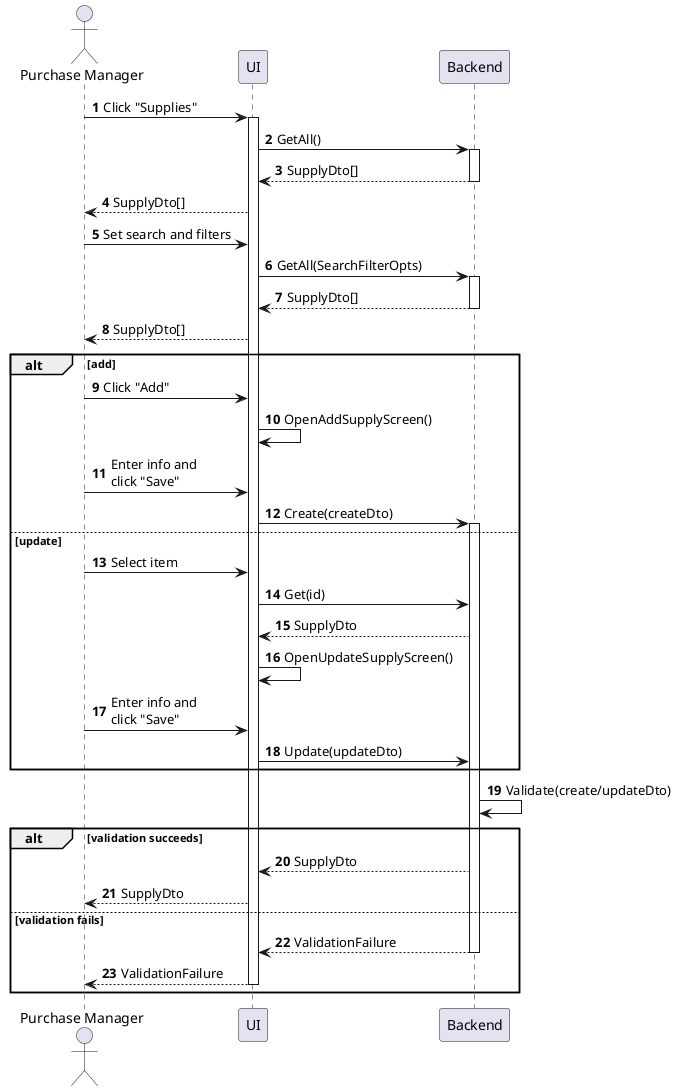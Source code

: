 @startuml supply-manage
autonumber

actor "Purchase Manager" as a
participant UI as f
participant Backend as b

a -> f : Click "Supplies"
activate f
f -> b : GetAll()
activate b
return SupplyDto[]
f --> a : SupplyDto[]
a -> f : Set search and filters
f -> b : GetAll(SearchFilterOpts)
activate b
return SupplyDto[]
f --> a : SupplyDto[]

alt add
    a -> f : Click "Add"
    f -> f : OpenAddSupplyScreen()
    a -> f : Enter info and\nclick "Save"
    f -> b : Create(createDto)
    activate b
else update
    a -> f : Select item
    f -> b : Get(id)
    b --> f : SupplyDto
    f -> f : OpenUpdateSupplyScreen()
    a -> f : Enter info and\nclick "Save"
    f -> b : Update(updateDto)
end

b -> b : Validate(create/updateDto)

alt validation succeeds
    b --> f : SupplyDto
    f --> a : SupplyDto
else validation fails
    return ValidationFailure
    return ValidationFailure
end
@enduml